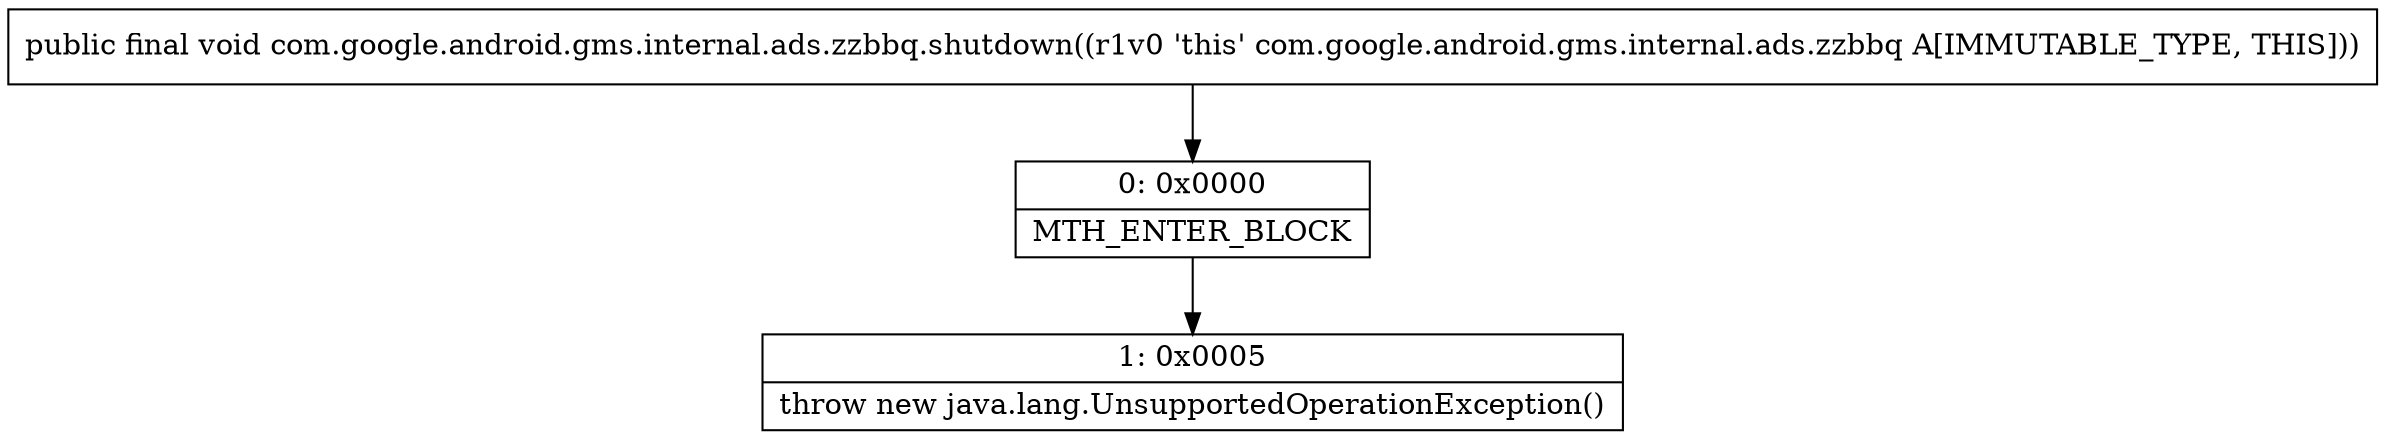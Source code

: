 digraph "CFG forcom.google.android.gms.internal.ads.zzbbq.shutdown()V" {
Node_0 [shape=record,label="{0\:\ 0x0000|MTH_ENTER_BLOCK\l}"];
Node_1 [shape=record,label="{1\:\ 0x0005|throw new java.lang.UnsupportedOperationException()\l}"];
MethodNode[shape=record,label="{public final void com.google.android.gms.internal.ads.zzbbq.shutdown((r1v0 'this' com.google.android.gms.internal.ads.zzbbq A[IMMUTABLE_TYPE, THIS])) }"];
MethodNode -> Node_0;
Node_0 -> Node_1;
}

